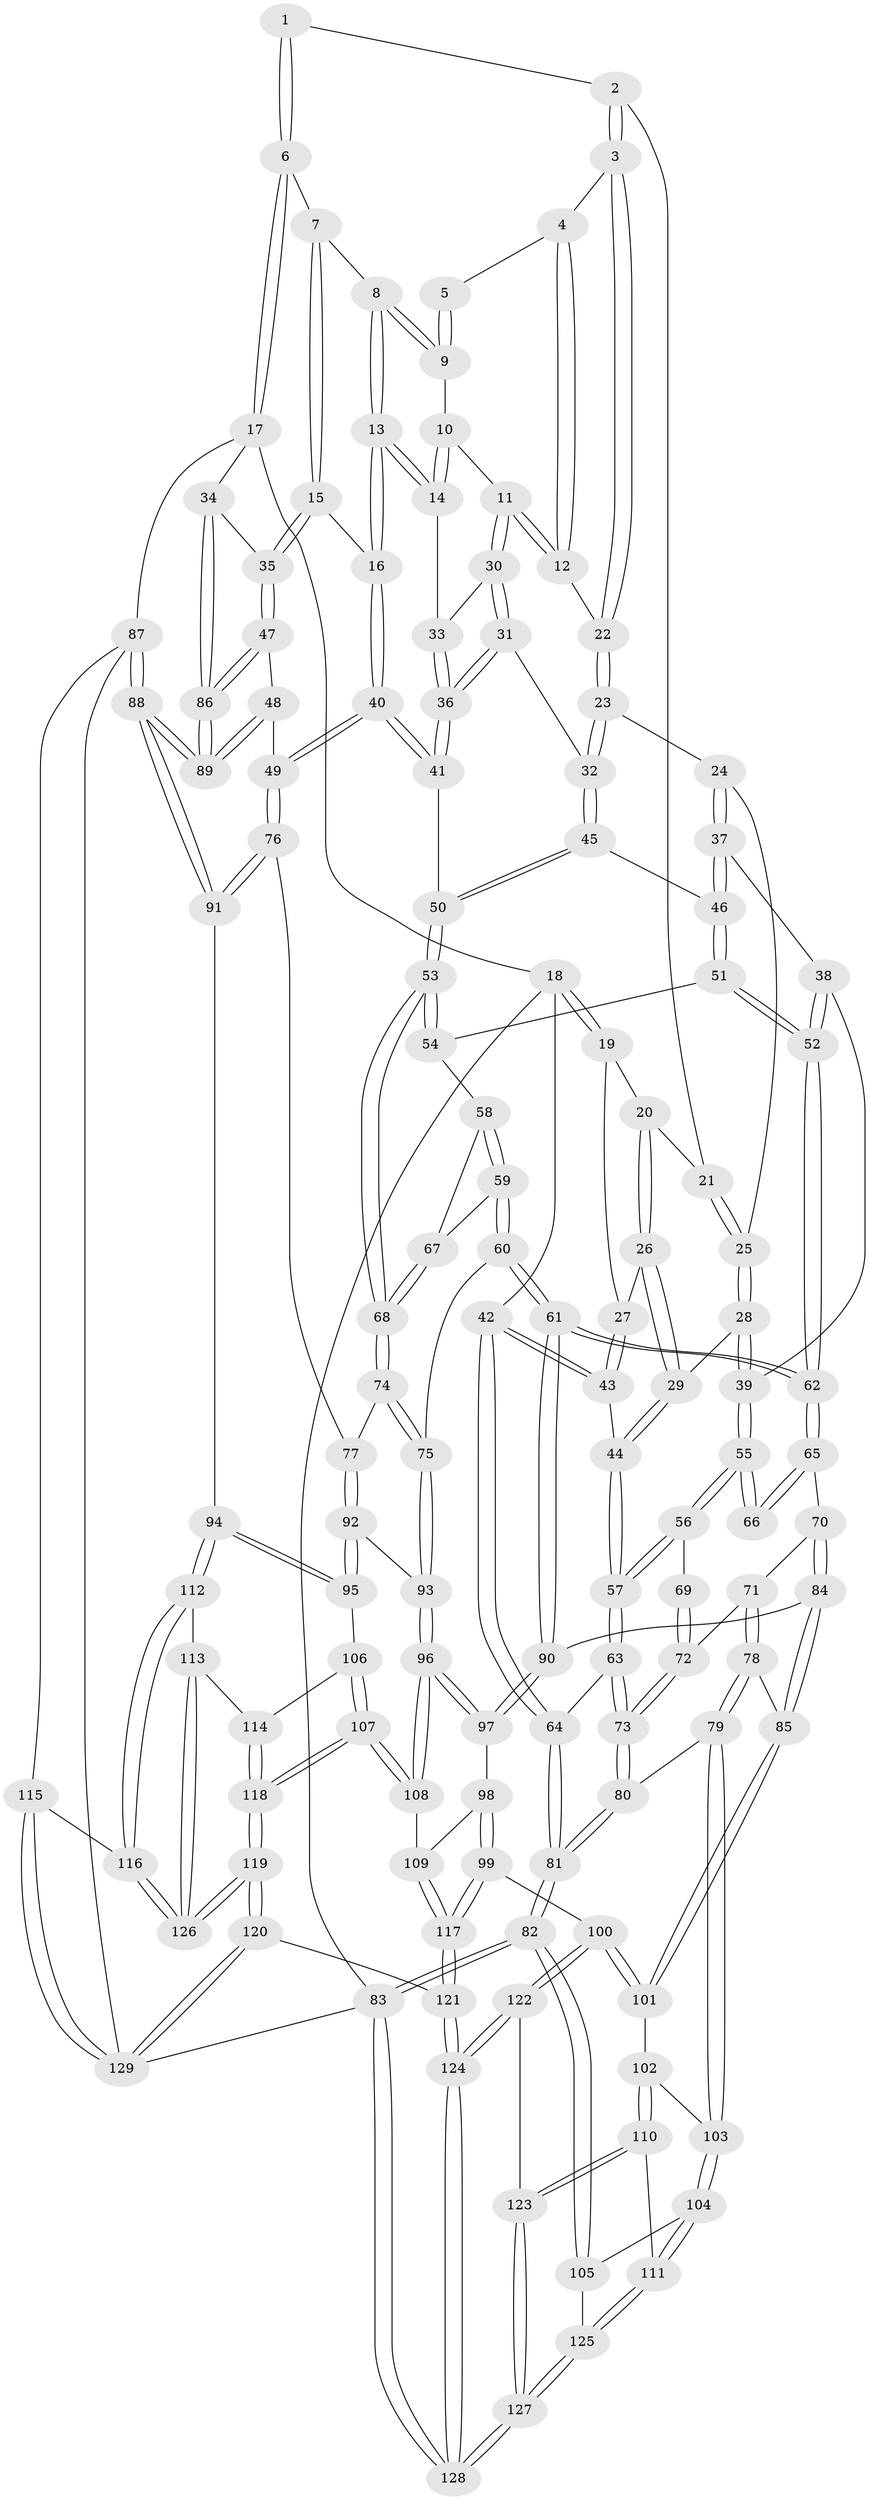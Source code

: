 // Generated by graph-tools (version 1.1) at 2025/51/03/09/25 03:51:03]
// undirected, 129 vertices, 319 edges
graph export_dot {
graph [start="1"]
  node [color=gray90,style=filled];
  1 [pos="+0.8985635086634145+0"];
  2 [pos="+0.34703981371078035+0"];
  3 [pos="+0.6622938614345107+0.10691093018553446"];
  4 [pos="+0.7504506398201829+0.028748753250404054"];
  5 [pos="+0.779362960860617+0"];
  6 [pos="+1+0"];
  7 [pos="+0.8724002594778822+0.13014186786942306"];
  8 [pos="+0.8471228289552232+0.14716395289322207"];
  9 [pos="+0.8127784543801745+0.12907044023426967"];
  10 [pos="+0.8032517648486671+0.14169341994147547"];
  11 [pos="+0.7645469913910198+0.16854460055130563"];
  12 [pos="+0.7573370905557876+0.158384366245609"];
  13 [pos="+0.8570607755193581+0.21748387186503568"];
  14 [pos="+0.8239176573823417+0.2129876001775184"];
  15 [pos="+0.9390870976444671+0.21929566946010642"];
  16 [pos="+0.87755780429821+0.23212693139774815"];
  17 [pos="+1+0"];
  18 [pos="+0+0"];
  19 [pos="+0.3168315502782032+0"];
  20 [pos="+0.32167778749528864+0"];
  21 [pos="+0.34568159688372013+0"];
  22 [pos="+0.6577076611186573+0.12481906695526555"];
  23 [pos="+0.634072794755407+0.172416871045935"];
  24 [pos="+0.4811066208515483+0.14422637592950194"];
  25 [pos="+0.47400190745320475+0.13793627258565033"];
  26 [pos="+0.2701572623194567+0.14632431909197718"];
  27 [pos="+0.13423852063822345+0.2013966505642252"];
  28 [pos="+0.34489899471496616+0.2831224390922175"];
  29 [pos="+0.28660440794926223+0.2344240347307733"];
  30 [pos="+0.7640493859517566+0.17452975349808508"];
  31 [pos="+0.6890011707129501+0.2269636713170487"];
  32 [pos="+0.6498600264582605+0.21570976203245315"];
  33 [pos="+0.8018818924280182+0.21456894738082138"];
  34 [pos="+1+0.10076843036580624"];
  35 [pos="+1+0.21400282270622772"];
  36 [pos="+0.7473842122987678+0.27481504235777127"];
  37 [pos="+0.5051897027712573+0.2567247077078044"];
  38 [pos="+0.46952826176695406+0.2966747644362156"];
  39 [pos="+0.3475577183923505+0.2906852054459581"];
  40 [pos="+0.811900517841377+0.38498657291036653"];
  41 [pos="+0.7845319941446622+0.37988661724452205"];
  42 [pos="+0+0"];
  43 [pos="+0.11564872682475012+0.21334238723832988"];
  44 [pos="+0.15577996379212136+0.29886488677724216"];
  45 [pos="+0.6249826616563827+0.2606834449973683"];
  46 [pos="+0.5923413399155802+0.29720519716207894"];
  47 [pos="+0.8800912616266489+0.4136724842374219"];
  48 [pos="+0.879275423139678+0.41446890571658324"];
  49 [pos="+0.86005793121155+0.41925640768759914"];
  50 [pos="+0.7588299525630448+0.38913794145712755"];
  51 [pos="+0.5917031238627801+0.31339511286592936"];
  52 [pos="+0.5000442643513857+0.4030133111245274"];
  53 [pos="+0.7317068216332316+0.40361203124336603"];
  54 [pos="+0.5938295915189821+0.31597750985002054"];
  55 [pos="+0.3453890977641632+0.3133998429323597"];
  56 [pos="+0.13841607267264508+0.36756669124703656"];
  57 [pos="+0.13811749378532617+0.3675861632958615"];
  58 [pos="+0.6064058702373456+0.37341764076632006"];
  59 [pos="+0.5896826768810893+0.4460064226193239"];
  60 [pos="+0.5086770383969788+0.4927725981468241"];
  61 [pos="+0.4963258106472735+0.4923382359720591"];
  62 [pos="+0.48001685442938835+0.46316984797169203"];
  63 [pos="+0.11411437109735192+0.4033829725705514"];
  64 [pos="+0+0.3510818653957124"];
  65 [pos="+0.41267636359512444+0.4325574184867792"];
  66 [pos="+0.34866593088826014+0.35120074215821695"];
  67 [pos="+0.6751456455662284+0.42470828608078376"];
  68 [pos="+0.7147166285602636+0.42150013498994343"];
  69 [pos="+0.30599105814270183+0.38167188142485803"];
  70 [pos="+0.34674076075615956+0.47053343863742203"];
  71 [pos="+0.3054717419166267+0.469509211114897"];
  72 [pos="+0.2631715453675452+0.4537166836539621"];
  73 [pos="+0.15745828154824085+0.4942641176055449"];
  74 [pos="+0.693262258996313+0.5247929512324804"];
  75 [pos="+0.6352826561370511+0.5529200003453022"];
  76 [pos="+0.8602336514601939+0.4903235601184715"];
  77 [pos="+0.7308491726523934+0.5512990909625023"];
  78 [pos="+0.2976368102909789+0.5588345498441898"];
  79 [pos="+0.16123084714662822+0.5235187100690897"];
  80 [pos="+0.15805489794478486+0.513078368401497"];
  81 [pos="+0+0.6014871492877879"];
  82 [pos="+0+0.7189219716317128"];
  83 [pos="+0+1"];
  84 [pos="+0.3211260185660401+0.5692869644777634"];
  85 [pos="+0.320595274872892+0.5697600045254354"];
  86 [pos="+1+0.2549630516309078"];
  87 [pos="+1+0.8137321713265714"];
  88 [pos="+1+0.6518278769231656"];
  89 [pos="+1+0.5309098450919882"];
  90 [pos="+0.4914440012234445+0.5044372821097921"];
  91 [pos="+0.9068108591261129+0.6358577266360256"];
  92 [pos="+0.7705215108697938+0.6434139383389174"];
  93 [pos="+0.639270649316288+0.6312013429141131"];
  94 [pos="+0.8601932579923878+0.6700312341556689"];
  95 [pos="+0.7945188978419636+0.6635144228234373"];
  96 [pos="+0.5996201237717587+0.6913323989717611"];
  97 [pos="+0.48655652677529593+0.5549731831731078"];
  98 [pos="+0.4300474407157287+0.6591966126458106"];
  99 [pos="+0.3759096328561401+0.7042643166852148"];
  100 [pos="+0.34639641569883517+0.7027703639016104"];
  101 [pos="+0.3447762570360959+0.701147644880368"];
  102 [pos="+0.19283995812842067+0.6606523119424886"];
  103 [pos="+0.14711480996646362+0.6296794834064287"];
  104 [pos="+0.06864110822105732+0.6893810712757448"];
  105 [pos="+0.009313905213100748+0.709706798435701"];
  106 [pos="+0.713997020491024+0.7328164403932242"];
  107 [pos="+0.6186737749191014+0.7349235448182068"];
  108 [pos="+0.5969669794926304+0.7134609634498478"];
  109 [pos="+0.5928736059962141+0.714636903343882"];
  110 [pos="+0.20317570582259106+0.8123452424124818"];
  111 [pos="+0.17606814903023663+0.8088828016209754"];
  112 [pos="+0.8552698430613628+0.7973433976582744"];
  113 [pos="+0.8122011674263103+0.817001807022409"];
  114 [pos="+0.729416709926997+0.779007894961877"];
  115 [pos="+0.9443235508081936+0.8862507749616255"];
  116 [pos="+0.908964943375752+0.857328034683833"];
  117 [pos="+0.4661065616793937+0.8045400335405939"];
  118 [pos="+0.6438687183284224+0.961107237630377"];
  119 [pos="+0.6415843115948898+1"];
  120 [pos="+0.5978930824720609+1"];
  121 [pos="+0.49754430441817094+1"];
  122 [pos="+0.2698721873536105+0.8396998158831044"];
  123 [pos="+0.22431632333542453+0.8249021573414893"];
  124 [pos="+0.3783894915147647+1"];
  125 [pos="+0.10323100901080855+0.8483476599751119"];
  126 [pos="+0.6739521661454416+0.9722463806783322"];
  127 [pos="+0.07040459221172815+0.9722957753701778"];
  128 [pos="+0+1"];
  129 [pos="+0.7691935080983295+1"];
  1 -- 2;
  1 -- 6;
  1 -- 6;
  2 -- 3;
  2 -- 3;
  2 -- 21;
  3 -- 4;
  3 -- 22;
  3 -- 22;
  4 -- 5;
  4 -- 12;
  4 -- 12;
  5 -- 9;
  5 -- 9;
  6 -- 7;
  6 -- 17;
  6 -- 17;
  7 -- 8;
  7 -- 15;
  7 -- 15;
  8 -- 9;
  8 -- 9;
  8 -- 13;
  8 -- 13;
  9 -- 10;
  10 -- 11;
  10 -- 14;
  10 -- 14;
  11 -- 12;
  11 -- 12;
  11 -- 30;
  11 -- 30;
  12 -- 22;
  13 -- 14;
  13 -- 14;
  13 -- 16;
  13 -- 16;
  14 -- 33;
  15 -- 16;
  15 -- 35;
  15 -- 35;
  16 -- 40;
  16 -- 40;
  17 -- 18;
  17 -- 34;
  17 -- 87;
  18 -- 19;
  18 -- 19;
  18 -- 42;
  18 -- 83;
  19 -- 20;
  19 -- 27;
  20 -- 21;
  20 -- 26;
  20 -- 26;
  21 -- 25;
  21 -- 25;
  22 -- 23;
  22 -- 23;
  23 -- 24;
  23 -- 32;
  23 -- 32;
  24 -- 25;
  24 -- 37;
  24 -- 37;
  25 -- 28;
  25 -- 28;
  26 -- 27;
  26 -- 29;
  26 -- 29;
  27 -- 43;
  27 -- 43;
  28 -- 29;
  28 -- 39;
  28 -- 39;
  29 -- 44;
  29 -- 44;
  30 -- 31;
  30 -- 31;
  30 -- 33;
  31 -- 32;
  31 -- 36;
  31 -- 36;
  32 -- 45;
  32 -- 45;
  33 -- 36;
  33 -- 36;
  34 -- 35;
  34 -- 86;
  34 -- 86;
  35 -- 47;
  35 -- 47;
  36 -- 41;
  36 -- 41;
  37 -- 38;
  37 -- 46;
  37 -- 46;
  38 -- 39;
  38 -- 52;
  38 -- 52;
  39 -- 55;
  39 -- 55;
  40 -- 41;
  40 -- 41;
  40 -- 49;
  40 -- 49;
  41 -- 50;
  42 -- 43;
  42 -- 43;
  42 -- 64;
  42 -- 64;
  43 -- 44;
  44 -- 57;
  44 -- 57;
  45 -- 46;
  45 -- 50;
  45 -- 50;
  46 -- 51;
  46 -- 51;
  47 -- 48;
  47 -- 86;
  47 -- 86;
  48 -- 49;
  48 -- 89;
  48 -- 89;
  49 -- 76;
  49 -- 76;
  50 -- 53;
  50 -- 53;
  51 -- 52;
  51 -- 52;
  51 -- 54;
  52 -- 62;
  52 -- 62;
  53 -- 54;
  53 -- 54;
  53 -- 68;
  53 -- 68;
  54 -- 58;
  55 -- 56;
  55 -- 56;
  55 -- 66;
  55 -- 66;
  56 -- 57;
  56 -- 57;
  56 -- 69;
  57 -- 63;
  57 -- 63;
  58 -- 59;
  58 -- 59;
  58 -- 67;
  59 -- 60;
  59 -- 60;
  59 -- 67;
  60 -- 61;
  60 -- 61;
  60 -- 75;
  61 -- 62;
  61 -- 62;
  61 -- 90;
  61 -- 90;
  62 -- 65;
  62 -- 65;
  63 -- 64;
  63 -- 73;
  63 -- 73;
  64 -- 81;
  64 -- 81;
  65 -- 66;
  65 -- 66;
  65 -- 70;
  67 -- 68;
  67 -- 68;
  68 -- 74;
  68 -- 74;
  69 -- 72;
  69 -- 72;
  70 -- 71;
  70 -- 84;
  70 -- 84;
  71 -- 72;
  71 -- 78;
  71 -- 78;
  72 -- 73;
  72 -- 73;
  73 -- 80;
  73 -- 80;
  74 -- 75;
  74 -- 75;
  74 -- 77;
  75 -- 93;
  75 -- 93;
  76 -- 77;
  76 -- 91;
  76 -- 91;
  77 -- 92;
  77 -- 92;
  78 -- 79;
  78 -- 79;
  78 -- 85;
  79 -- 80;
  79 -- 103;
  79 -- 103;
  80 -- 81;
  80 -- 81;
  81 -- 82;
  81 -- 82;
  82 -- 83;
  82 -- 83;
  82 -- 105;
  82 -- 105;
  83 -- 128;
  83 -- 128;
  83 -- 129;
  84 -- 85;
  84 -- 85;
  84 -- 90;
  85 -- 101;
  85 -- 101;
  86 -- 89;
  86 -- 89;
  87 -- 88;
  87 -- 88;
  87 -- 115;
  87 -- 129;
  88 -- 89;
  88 -- 89;
  88 -- 91;
  88 -- 91;
  90 -- 97;
  90 -- 97;
  91 -- 94;
  92 -- 93;
  92 -- 95;
  92 -- 95;
  93 -- 96;
  93 -- 96;
  94 -- 95;
  94 -- 95;
  94 -- 112;
  94 -- 112;
  95 -- 106;
  96 -- 97;
  96 -- 97;
  96 -- 108;
  96 -- 108;
  97 -- 98;
  98 -- 99;
  98 -- 99;
  98 -- 109;
  99 -- 100;
  99 -- 117;
  99 -- 117;
  100 -- 101;
  100 -- 101;
  100 -- 122;
  100 -- 122;
  101 -- 102;
  102 -- 103;
  102 -- 110;
  102 -- 110;
  103 -- 104;
  103 -- 104;
  104 -- 105;
  104 -- 111;
  104 -- 111;
  105 -- 125;
  106 -- 107;
  106 -- 107;
  106 -- 114;
  107 -- 108;
  107 -- 108;
  107 -- 118;
  107 -- 118;
  108 -- 109;
  109 -- 117;
  109 -- 117;
  110 -- 111;
  110 -- 123;
  110 -- 123;
  111 -- 125;
  111 -- 125;
  112 -- 113;
  112 -- 116;
  112 -- 116;
  113 -- 114;
  113 -- 126;
  113 -- 126;
  114 -- 118;
  114 -- 118;
  115 -- 116;
  115 -- 129;
  115 -- 129;
  116 -- 126;
  116 -- 126;
  117 -- 121;
  117 -- 121;
  118 -- 119;
  118 -- 119;
  119 -- 120;
  119 -- 120;
  119 -- 126;
  119 -- 126;
  120 -- 121;
  120 -- 129;
  120 -- 129;
  121 -- 124;
  121 -- 124;
  122 -- 123;
  122 -- 124;
  122 -- 124;
  123 -- 127;
  123 -- 127;
  124 -- 128;
  124 -- 128;
  125 -- 127;
  125 -- 127;
  127 -- 128;
  127 -- 128;
}
